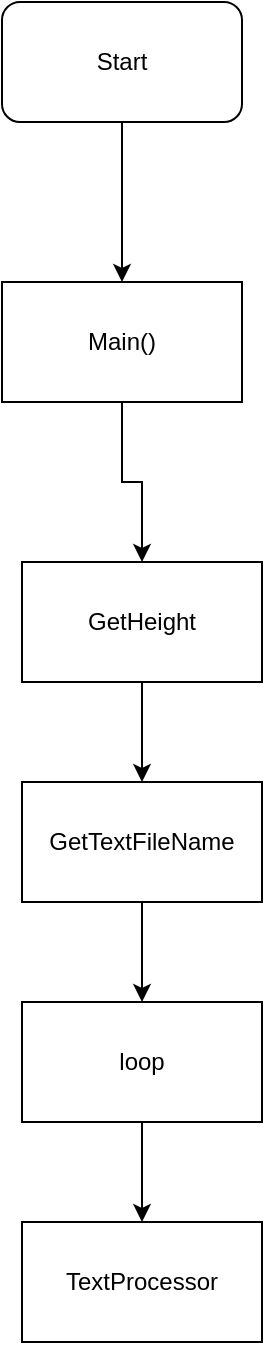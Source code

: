 <mxfile version="25.0.1">
  <diagram name="Page-1" id="O9yYPY4qAZch_6_0QE-m">
    <mxGraphModel dx="954" dy="639" grid="1" gridSize="10" guides="1" tooltips="1" connect="1" arrows="1" fold="1" page="1" pageScale="1" pageWidth="827" pageHeight="1169" math="0" shadow="0">
      <root>
        <mxCell id="0" />
        <mxCell id="1" parent="0" />
        <mxCell id="RyT3h0q8uJ0lcJPvg5cY-3" style="edgeStyle=orthogonalEdgeStyle;rounded=0;orthogonalLoop=1;jettySize=auto;html=1;exitX=0.5;exitY=1;exitDx=0;exitDy=0;" parent="1" source="RyT3h0q8uJ0lcJPvg5cY-1" target="RyT3h0q8uJ0lcJPvg5cY-2" edge="1">
          <mxGeometry relative="1" as="geometry" />
        </mxCell>
        <mxCell id="RyT3h0q8uJ0lcJPvg5cY-1" value="Start" style="rounded=1;whiteSpace=wrap;html=1;" parent="1" vertex="1">
          <mxGeometry x="110" y="60" width="120" height="60" as="geometry" />
        </mxCell>
        <mxCell id="RyT3h0q8uJ0lcJPvg5cY-4" style="edgeStyle=orthogonalEdgeStyle;rounded=0;orthogonalLoop=1;jettySize=auto;html=1;exitX=0.5;exitY=1;exitDx=0;exitDy=0;entryX=0.5;entryY=0;entryDx=0;entryDy=0;" parent="1" source="RyT3h0q8uJ0lcJPvg5cY-2" target="RyT3h0q8uJ0lcJPvg5cY-6" edge="1">
          <mxGeometry relative="1" as="geometry">
            <mxPoint x="170" y="290" as="targetPoint" />
          </mxGeometry>
        </mxCell>
        <mxCell id="RyT3h0q8uJ0lcJPvg5cY-2" value="Main()" style="rounded=0;whiteSpace=wrap;html=1;" parent="1" vertex="1">
          <mxGeometry x="110" y="200" width="120" height="60" as="geometry" />
        </mxCell>
        <mxCell id="PSvTm_7GEx3-Y-DfHrny-2" value="" style="edgeStyle=orthogonalEdgeStyle;rounded=0;orthogonalLoop=1;jettySize=auto;html=1;" edge="1" parent="1" source="RyT3h0q8uJ0lcJPvg5cY-6" target="PSvTm_7GEx3-Y-DfHrny-1">
          <mxGeometry relative="1" as="geometry" />
        </mxCell>
        <mxCell id="RyT3h0q8uJ0lcJPvg5cY-6" value="GetHeight" style="rounded=0;whiteSpace=wrap;html=1;" parent="1" vertex="1">
          <mxGeometry x="120" y="340" width="120" height="60" as="geometry" />
        </mxCell>
        <mxCell id="PSvTm_7GEx3-Y-DfHrny-5" style="edgeStyle=orthogonalEdgeStyle;rounded=0;orthogonalLoop=1;jettySize=auto;html=1;exitX=0.5;exitY=1;exitDx=0;exitDy=0;entryX=0.5;entryY=0;entryDx=0;entryDy=0;" edge="1" parent="1" source="PSvTm_7GEx3-Y-DfHrny-1" target="PSvTm_7GEx3-Y-DfHrny-4">
          <mxGeometry relative="1" as="geometry" />
        </mxCell>
        <mxCell id="PSvTm_7GEx3-Y-DfHrny-1" value="GetTextFileName" style="rounded=0;whiteSpace=wrap;html=1;" vertex="1" parent="1">
          <mxGeometry x="120" y="450" width="120" height="60" as="geometry" />
        </mxCell>
        <mxCell id="PSvTm_7GEx3-Y-DfHrny-3" value="" style="edgeStyle=orthogonalEdgeStyle;rounded=0;orthogonalLoop=1;jettySize=auto;html=1;" edge="1" parent="1" source="PSvTm_7GEx3-Y-DfHrny-4">
          <mxGeometry relative="1" as="geometry">
            <mxPoint x="180" y="670" as="targetPoint" />
          </mxGeometry>
        </mxCell>
        <mxCell id="PSvTm_7GEx3-Y-DfHrny-4" value="loop" style="rounded=0;whiteSpace=wrap;html=1;" vertex="1" parent="1">
          <mxGeometry x="120" y="560" width="120" height="60" as="geometry" />
        </mxCell>
        <mxCell id="PSvTm_7GEx3-Y-DfHrny-6" value="TextProcessor" style="rounded=0;whiteSpace=wrap;html=1;" vertex="1" parent="1">
          <mxGeometry x="120" y="670" width="120" height="60" as="geometry" />
        </mxCell>
      </root>
    </mxGraphModel>
  </diagram>
</mxfile>
